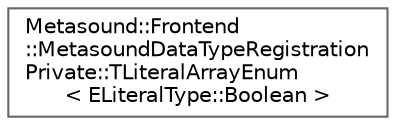 digraph "Graphical Class Hierarchy"
{
 // INTERACTIVE_SVG=YES
 // LATEX_PDF_SIZE
  bgcolor="transparent";
  edge [fontname=Helvetica,fontsize=10,labelfontname=Helvetica,labelfontsize=10];
  node [fontname=Helvetica,fontsize=10,shape=box,height=0.2,width=0.4];
  rankdir="LR";
  Node0 [id="Node000000",label="Metasound::Frontend\l::MetasoundDataTypeRegistration\lPrivate::TLiteralArrayEnum\l\< ELiteralType::Boolean \>",height=0.2,width=0.4,color="grey40", fillcolor="white", style="filled",URL="$db/d9c/structMetasound_1_1Frontend_1_1MetasoundDataTypeRegistrationPrivate_1_1TLiteralArrayEnum_3_01ELiteralType_1_1Boolean_01_4.html",tooltip=" "];
}
